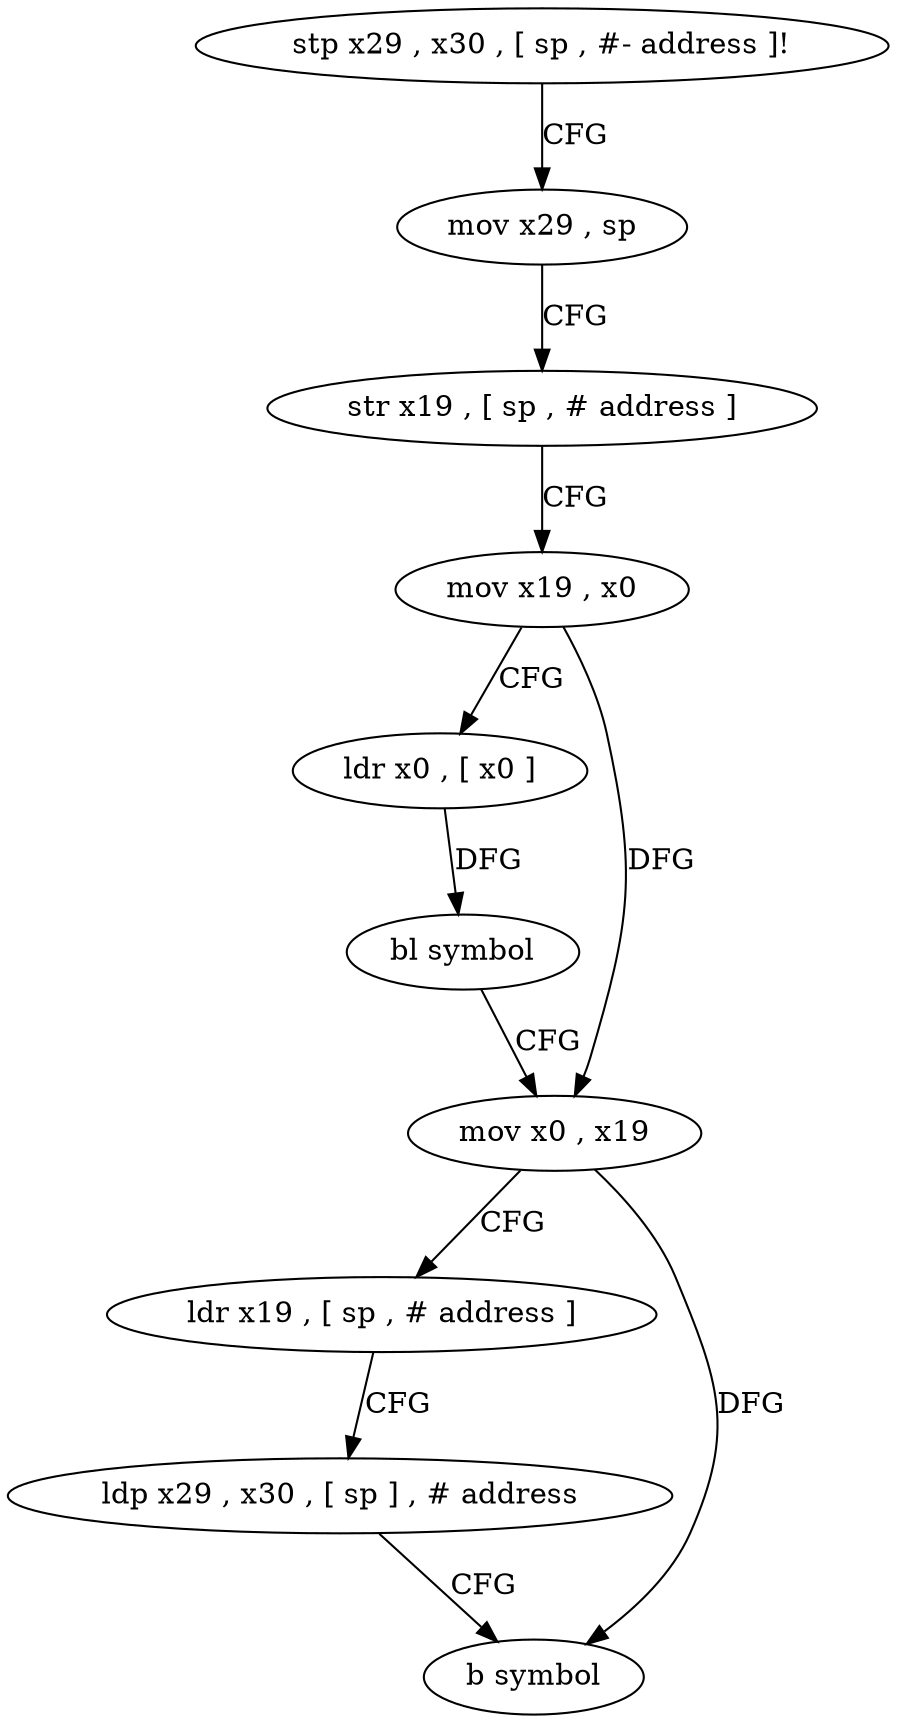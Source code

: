 digraph "func" {
"175920" [label = "stp x29 , x30 , [ sp , #- address ]!" ]
"175924" [label = "mov x29 , sp" ]
"175928" [label = "str x19 , [ sp , # address ]" ]
"175932" [label = "mov x19 , x0" ]
"175936" [label = "ldr x0 , [ x0 ]" ]
"175940" [label = "bl symbol" ]
"175944" [label = "mov x0 , x19" ]
"175948" [label = "ldr x19 , [ sp , # address ]" ]
"175952" [label = "ldp x29 , x30 , [ sp ] , # address" ]
"175956" [label = "b symbol" ]
"175920" -> "175924" [ label = "CFG" ]
"175924" -> "175928" [ label = "CFG" ]
"175928" -> "175932" [ label = "CFG" ]
"175932" -> "175936" [ label = "CFG" ]
"175932" -> "175944" [ label = "DFG" ]
"175936" -> "175940" [ label = "DFG" ]
"175940" -> "175944" [ label = "CFG" ]
"175944" -> "175948" [ label = "CFG" ]
"175944" -> "175956" [ label = "DFG" ]
"175948" -> "175952" [ label = "CFG" ]
"175952" -> "175956" [ label = "CFG" ]
}
